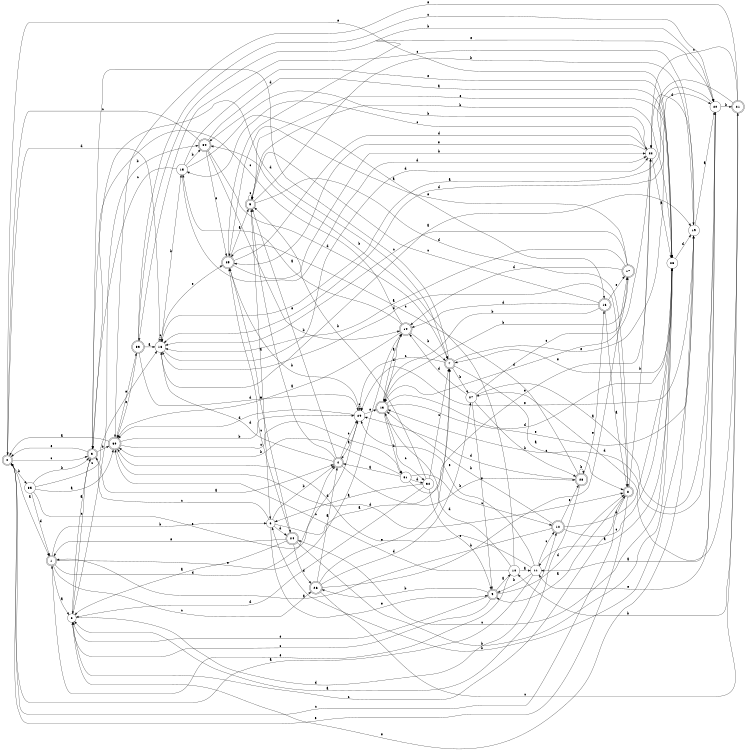 digraph n29_8 {
__start0 [label="" shape="none"];

rankdir=LR;
size="8,5";

s0 [style="rounded,filled", color="black", fillcolor="white" shape="doublecircle", label="0"];
s1 [style="rounded,filled", color="black", fillcolor="white" shape="doublecircle", label="1"];
s2 [style="filled", color="black", fillcolor="white" shape="circle", label="2"];
s3 [style="rounded,filled", color="black", fillcolor="white" shape="doublecircle", label="3"];
s4 [style="rounded,filled", color="black", fillcolor="white" shape="doublecircle", label="4"];
s5 [style="rounded,filled", color="black", fillcolor="white" shape="doublecircle", label="5"];
s6 [style="filled", color="black", fillcolor="white" shape="circle", label="6"];
s7 [style="rounded,filled", color="black", fillcolor="white" shape="doublecircle", label="7"];
s8 [style="rounded,filled", color="black", fillcolor="white" shape="doublecircle", label="8"];
s9 [style="rounded,filled", color="black", fillcolor="white" shape="doublecircle", label="9"];
s10 [style="filled", color="black", fillcolor="white" shape="circle", label="10"];
s11 [style="filled", color="black", fillcolor="white" shape="circle", label="11"];
s12 [style="rounded,filled", color="black", fillcolor="white" shape="doublecircle", label="12"];
s13 [style="rounded,filled", color="black", fillcolor="white" shape="doublecircle", label="13"];
s14 [style="rounded,filled", color="black", fillcolor="white" shape="doublecircle", label="14"];
s15 [style="filled", color="black", fillcolor="white" shape="circle", label="15"];
s16 [style="rounded,filled", color="black", fillcolor="white" shape="doublecircle", label="16"];
s17 [style="rounded,filled", color="black", fillcolor="white" shape="doublecircle", label="17"];
s18 [style="filled", color="black", fillcolor="white" shape="circle", label="18"];
s19 [style="filled", color="black", fillcolor="white" shape="circle", label="19"];
s20 [style="filled", color="black", fillcolor="white" shape="circle", label="20"];
s21 [style="rounded,filled", color="black", fillcolor="white" shape="doublecircle", label="21"];
s22 [style="filled", color="black", fillcolor="white" shape="circle", label="22"];
s23 [style="filled", color="black", fillcolor="white" shape="circle", label="23"];
s24 [style="rounded,filled", color="black", fillcolor="white" shape="doublecircle", label="24"];
s25 [style="rounded,filled", color="black", fillcolor="white" shape="doublecircle", label="25"];
s26 [style="rounded,filled", color="black", fillcolor="white" shape="doublecircle", label="26"];
s27 [style="filled", color="black", fillcolor="white" shape="circle", label="27"];
s28 [style="rounded,filled", color="black", fillcolor="white" shape="doublecircle", label="28"];
s29 [style="filled", color="black", fillcolor="white" shape="circle", label="29"];
s30 [style="rounded,filled", color="black", fillcolor="white" shape="doublecircle", label="30"];
s31 [style="filled", color="black", fillcolor="white" shape="circle", label="31"];
s32 [style="filled", color="black", fillcolor="white" shape="circle", label="32"];
s33 [style="rounded,filled", color="black", fillcolor="white" shape="doublecircle", label="33"];
s34 [style="rounded,filled", color="black", fillcolor="white" shape="doublecircle", label="34"];
s35 [style="filled", color="black", fillcolor="white" shape="circle", label="35"];
s0 -> s1 [label="a"];
s0 -> s35 [label="b"];
s0 -> s3 [label="c"];
s0 -> s18 [label="d"];
s0 -> s23 [label="e"];
s1 -> s2 [label="a"];
s1 -> s6 [label="b"];
s1 -> s26 [label="c"];
s1 -> s4 [label="d"];
s1 -> s14 [label="e"];
s2 -> s3 [label="a"];
s2 -> s34 [label="b"];
s2 -> s8 [label="c"];
s2 -> s12 [label="d"];
s2 -> s19 [label="e"];
s3 -> s4 [label="a"];
s3 -> s30 [label="b"];
s3 -> s2 [label="c"];
s3 -> s7 [label="d"];
s3 -> s0 [label="e"];
s4 -> s5 [label="a"];
s4 -> s28 [label="b"];
s4 -> s29 [label="c"];
s4 -> s18 [label="d"];
s4 -> s5 [label="e"];
s5 -> s6 [label="a"];
s5 -> s19 [label="b"];
s5 -> s5 [label="c"];
s5 -> s8 [label="d"];
s5 -> s23 [label="e"];
s6 -> s7 [label="a"];
s6 -> s4 [label="b"];
s6 -> s3 [label="c"];
s6 -> s24 [label="d"];
s6 -> s9 [label="e"];
s7 -> s8 [label="a"];
s7 -> s27 [label="b"];
s7 -> s29 [label="c"];
s7 -> s3 [label="d"];
s7 -> s20 [label="e"];
s8 -> s9 [label="a"];
s8 -> s22 [label="b"];
s8 -> s0 [label="c"];
s8 -> s18 [label="d"];
s8 -> s0 [label="e"];
s9 -> s10 [label="a"];
s9 -> s26 [label="b"];
s9 -> s2 [label="c"];
s9 -> s8 [label="d"];
s9 -> s2 [label="e"];
s10 -> s11 [label="a"];
s10 -> s34 [label="b"];
s10 -> s30 [label="c"];
s10 -> s13 [label="d"];
s10 -> s1 [label="e"];
s11 -> s0 [label="a"];
s11 -> s9 [label="b"];
s11 -> s12 [label="c"];
s11 -> s30 [label="d"];
s11 -> s29 [label="e"];
s12 -> s1 [label="a"];
s12 -> s13 [label="b"];
s12 -> s23 [label="c"];
s12 -> s23 [label="d"];
s12 -> s28 [label="e"];
s13 -> s14 [label="a"];
s13 -> s31 [label="b"];
s13 -> s32 [label="c"];
s13 -> s23 [label="d"];
s13 -> s19 [label="e"];
s14 -> s15 [label="a"];
s14 -> s7 [label="b"];
s14 -> s3 [label="c"];
s14 -> s13 [label="d"];
s14 -> s30 [label="e"];
s15 -> s16 [label="a"];
s15 -> s34 [label="b"];
s15 -> s3 [label="c"];
s15 -> s22 [label="d"];
s15 -> s23 [label="e"];
s16 -> s8 [label="a"];
s16 -> s13 [label="b"];
s16 -> s5 [label="c"];
s16 -> s14 [label="d"];
s16 -> s17 [label="e"];
s17 -> s18 [label="a"];
s17 -> s13 [label="b"];
s17 -> s18 [label="c"];
s17 -> s14 [label="d"];
s17 -> s25 [label="e"];
s18 -> s19 [label="a"];
s18 -> s15 [label="b"];
s18 -> s18 [label="c"];
s18 -> s22 [label="d"];
s18 -> s25 [label="e"];
s19 -> s20 [label="a"];
s19 -> s6 [label="b"];
s19 -> s33 [label="c"];
s19 -> s22 [label="d"];
s19 -> s29 [label="e"];
s20 -> s11 [label="a"];
s20 -> s21 [label="b"];
s20 -> s13 [label="c"];
s20 -> s18 [label="d"];
s20 -> s11 [label="e"];
s21 -> s18 [label="a"];
s21 -> s10 [label="b"];
s21 -> s22 [label="c"];
s21 -> s27 [label="d"];
s21 -> s30 [label="e"];
s22 -> s23 [label="a"];
s22 -> s34 [label="b"];
s22 -> s15 [label="c"];
s22 -> s13 [label="d"];
s22 -> s25 [label="e"];
s23 -> s11 [label="a"];
s23 -> s5 [label="b"];
s23 -> s24 [label="c"];
s23 -> s19 [label="d"];
s23 -> s7 [label="e"];
s24 -> s2 [label="a"];
s24 -> s23 [label="b"];
s24 -> s25 [label="c"];
s24 -> s26 [label="d"];
s24 -> s1 [label="e"];
s25 -> s5 [label="a"];
s25 -> s22 [label="b"];
s25 -> s24 [label="c"];
s25 -> s22 [label="d"];
s25 -> s20 [label="e"];
s26 -> s4 [label="a"];
s26 -> s17 [label="b"];
s26 -> s21 [label="c"];
s26 -> s27 [label="d"];
s26 -> s7 [label="e"];
s27 -> s20 [label="a"];
s27 -> s28 [label="b"];
s27 -> s17 [label="c"];
s27 -> s14 [label="d"];
s27 -> s9 [label="e"];
s28 -> s2 [label="a"];
s28 -> s28 [label="b"];
s28 -> s25 [label="c"];
s28 -> s29 [label="d"];
s28 -> s16 [label="e"];
s29 -> s4 [label="a"];
s29 -> s25 [label="b"];
s29 -> s29 [label="c"];
s29 -> s30 [label="d"];
s29 -> s13 [label="e"];
s30 -> s0 [label="a"];
s30 -> s29 [label="b"];
s30 -> s31 [label="c"];
s30 -> s8 [label="d"];
s30 -> s33 [label="e"];
s31 -> s4 [label="a"];
s31 -> s30 [label="b"];
s31 -> s12 [label="c"];
s31 -> s32 [label="d"];
s31 -> s22 [label="e"];
s32 -> s6 [label="a"];
s32 -> s5 [label="b"];
s32 -> s7 [label="c"];
s32 -> s2 [label="d"];
s32 -> s9 [label="e"];
s33 -> s18 [label="a"];
s33 -> s20 [label="b"];
s33 -> s20 [label="c"];
s33 -> s29 [label="d"];
s33 -> s30 [label="e"];
s34 -> s23 [label="a"];
s34 -> s14 [label="b"];
s34 -> s0 [label="c"];
s34 -> s7 [label="d"];
s34 -> s25 [label="e"];
s35 -> s30 [label="a"];
s35 -> s3 [label="b"];
s35 -> s18 [label="c"];
s35 -> s1 [label="d"];
s35 -> s29 [label="e"];

}
